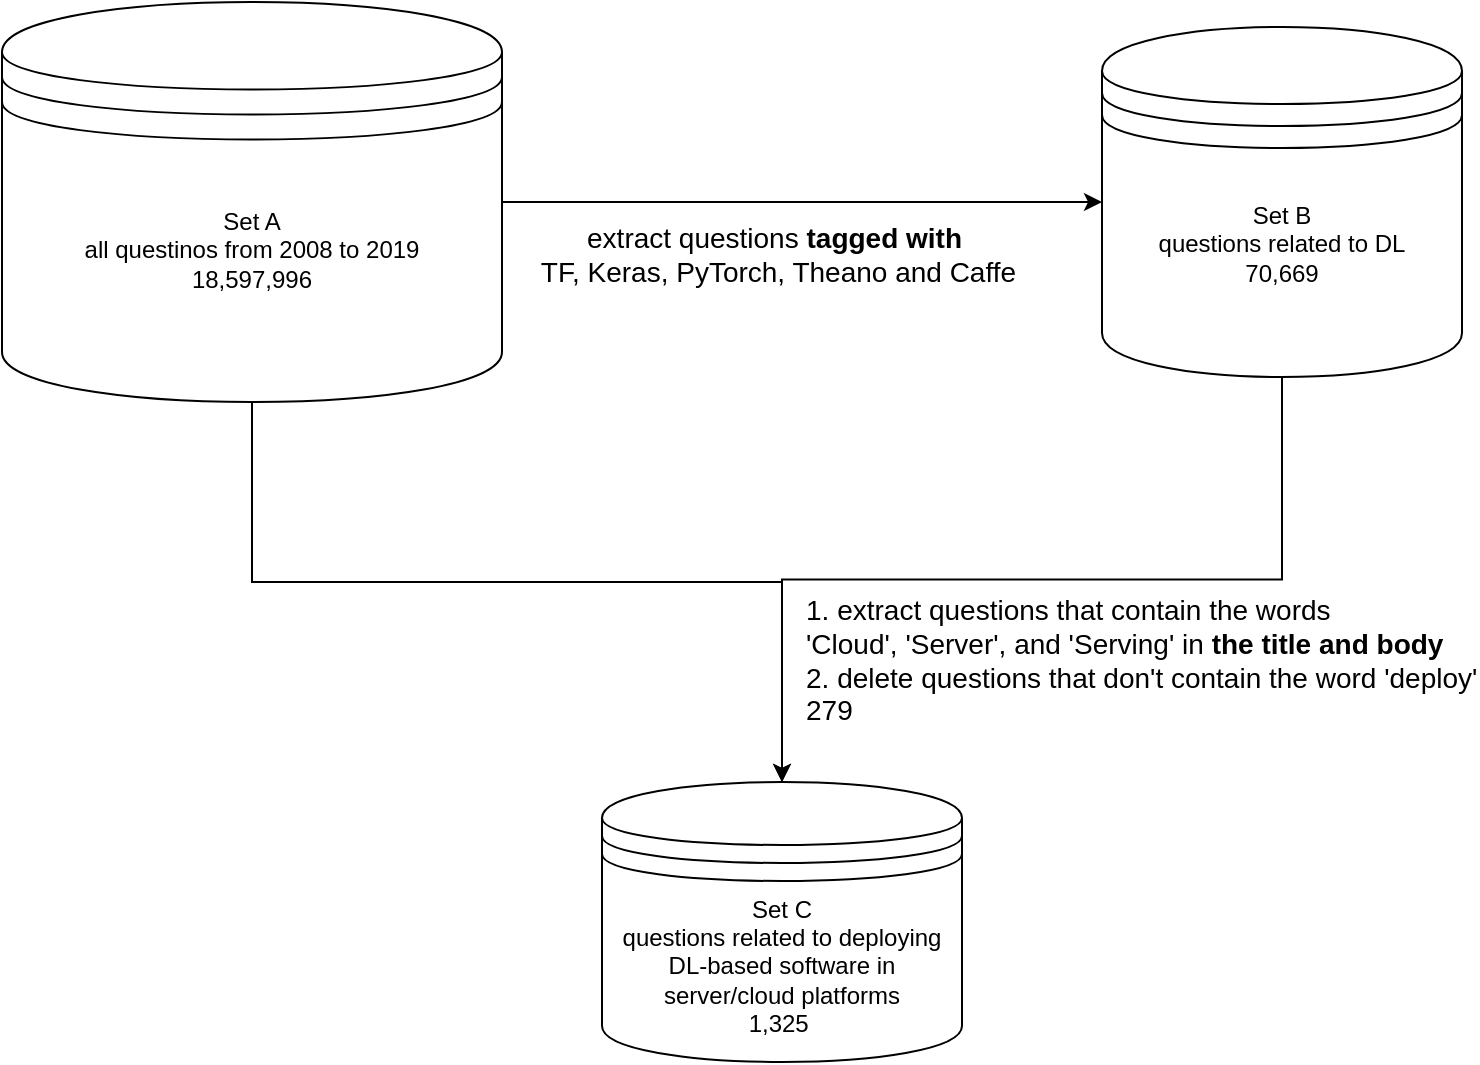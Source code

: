 <mxfile version="21.6.8" type="github">
  <diagram name="第 1 页" id="4gjGaS2XABQ47O1_cJSO">
    <mxGraphModel dx="979" dy="769" grid="1" gridSize="10" guides="1" tooltips="1" connect="1" arrows="1" fold="1" page="1" pageScale="1" pageWidth="827" pageHeight="1169" math="0" shadow="0">
      <root>
        <mxCell id="0" />
        <mxCell id="1" parent="0" />
        <mxCell id="OmlC_nHcWWEJA4VTdXqb-4" style="edgeStyle=orthogonalEdgeStyle;rounded=0;orthogonalLoop=1;jettySize=auto;html=1;exitX=1;exitY=0.5;exitDx=0;exitDy=0;entryX=0;entryY=0.5;entryDx=0;entryDy=0;" edge="1" parent="1" source="OmlC_nHcWWEJA4VTdXqb-1" target="OmlC_nHcWWEJA4VTdXqb-3">
          <mxGeometry relative="1" as="geometry" />
        </mxCell>
        <mxCell id="OmlC_nHcWWEJA4VTdXqb-5" value="&amp;nbsp; &amp;nbsp; extract questions&lt;b&gt; tagged with &lt;/b&gt;&lt;br style=&quot;font-size: 14px;&quot;&gt;&amp;nbsp; &amp;nbsp; &amp;nbsp;TF, Keras, PyTorch, Theano and Caffe" style="edgeLabel;html=1;align=center;verticalAlign=top;resizable=0;points=[];fontSize=14;" vertex="1" connectable="0" parent="OmlC_nHcWWEJA4VTdXqb-4">
          <mxGeometry x="-0.147" y="-3" relative="1" as="geometry">
            <mxPoint as="offset" />
          </mxGeometry>
        </mxCell>
        <mxCell id="OmlC_nHcWWEJA4VTdXqb-9" style="edgeStyle=orthogonalEdgeStyle;rounded=0;orthogonalLoop=1;jettySize=auto;html=1;exitX=0.5;exitY=1;exitDx=0;exitDy=0;entryX=0.5;entryY=0;entryDx=0;entryDy=0;" edge="1" parent="1" source="OmlC_nHcWWEJA4VTdXqb-1" target="OmlC_nHcWWEJA4VTdXqb-6">
          <mxGeometry relative="1" as="geometry">
            <Array as="points">
              <mxPoint x="165" y="330" />
              <mxPoint x="430" y="330" />
            </Array>
          </mxGeometry>
        </mxCell>
        <mxCell id="OmlC_nHcWWEJA4VTdXqb-1" value="Set A&lt;br&gt;all questinos from 2008 to 2019&lt;br&gt;18,597,996&lt;br&gt;&amp;nbsp; &amp;nbsp;" style="shape=datastore;whiteSpace=wrap;html=1;" vertex="1" parent="1">
          <mxGeometry x="40" y="40" width="250" height="200" as="geometry" />
        </mxCell>
        <mxCell id="OmlC_nHcWWEJA4VTdXqb-7" style="edgeStyle=orthogonalEdgeStyle;rounded=0;orthogonalLoop=1;jettySize=auto;html=1;exitX=0.5;exitY=1;exitDx=0;exitDy=0;entryX=0.5;entryY=0;entryDx=0;entryDy=0;" edge="1" parent="1" source="OmlC_nHcWWEJA4VTdXqb-3" target="OmlC_nHcWWEJA4VTdXqb-6">
          <mxGeometry relative="1" as="geometry" />
        </mxCell>
        <mxCell id="OmlC_nHcWWEJA4VTdXqb-8" value="1. extract questions that contain the words &lt;br style=&quot;font-size: 14px;&quot;&gt;&#39;Cloud&#39;, &#39;Server&#39;, and &#39;Serving&#39; in &lt;b style=&quot;font-size: 14px;&quot;&gt;the title and body&lt;/b&gt;&lt;br style=&quot;font-size: 14px;&quot;&gt;2. delete questions that don&#39;t contain the word &#39;deploy&#39;&lt;br style=&quot;font-size: 14px;&quot;&gt;279" style="edgeLabel;html=1;align=left;verticalAlign=top;resizable=0;points=[];fontSize=14;" vertex="1" connectable="0" parent="OmlC_nHcWWEJA4VTdXqb-7">
          <mxGeometry x="0.041" relative="1" as="geometry">
            <mxPoint x="-106" as="offset" />
          </mxGeometry>
        </mxCell>
        <mxCell id="OmlC_nHcWWEJA4VTdXqb-3" value="Set B&lt;br&gt;questions related to DL&lt;br&gt;70,669&lt;br&gt;&amp;nbsp; &amp;nbsp;" style="shape=datastore;whiteSpace=wrap;html=1;" vertex="1" parent="1">
          <mxGeometry x="590" y="52.5" width="180" height="175" as="geometry" />
        </mxCell>
        <mxCell id="OmlC_nHcWWEJA4VTdXqb-6" value="Set C&lt;br&gt;questions related to deploying DL-based software in server/cloud platforms&lt;br&gt;1,325&amp;nbsp;" style="shape=datastore;whiteSpace=wrap;html=1;" vertex="1" parent="1">
          <mxGeometry x="340" y="430" width="180" height="140" as="geometry" />
        </mxCell>
      </root>
    </mxGraphModel>
  </diagram>
</mxfile>
